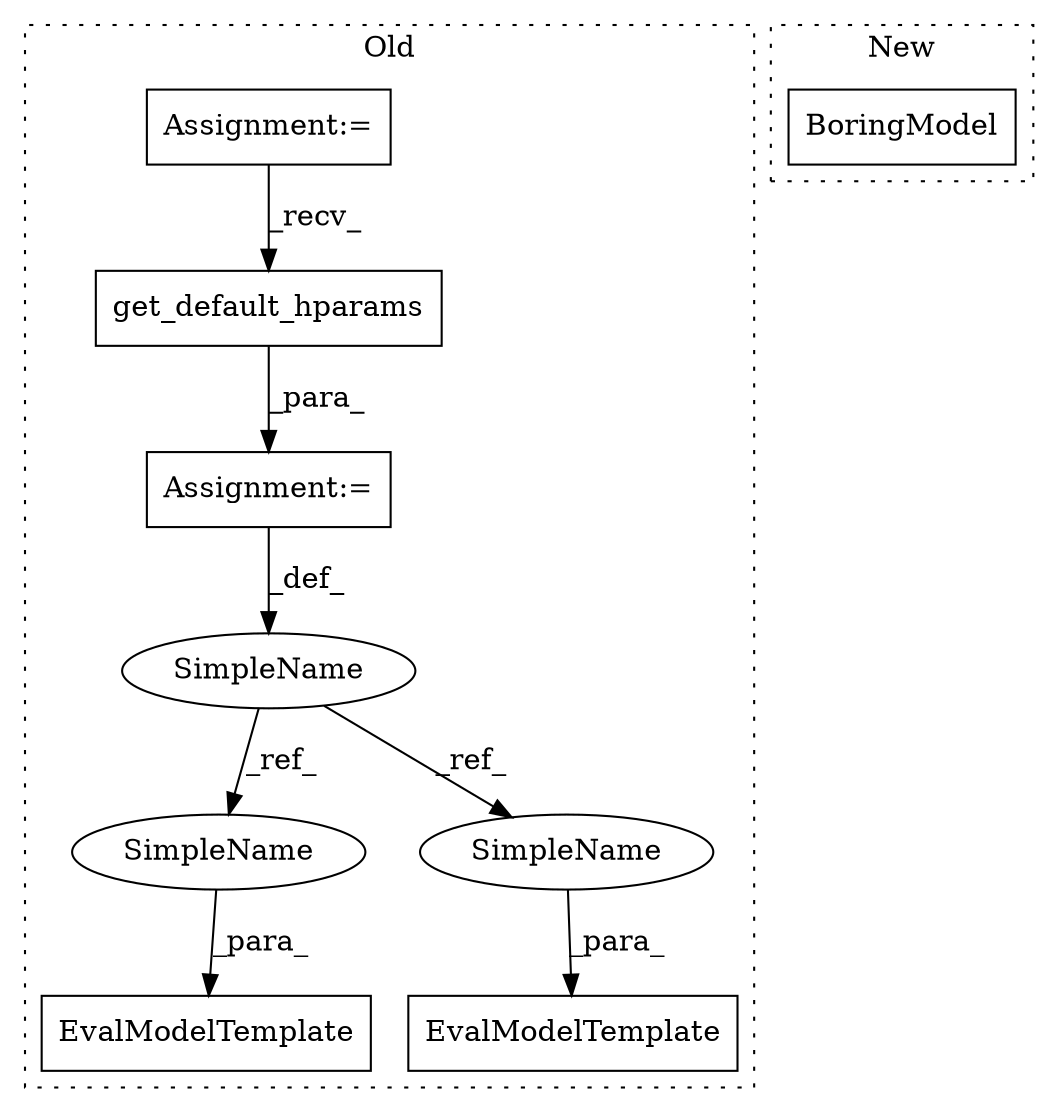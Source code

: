 digraph G {
subgraph cluster0 {
1 [label="EvalModelTemplate" a="32" s="2077,2102" l="18,1" shape="box"];
3 [label="get_default_hparams" a="32" s="932" l="21" shape="box"];
4 [label="Assignment:=" a="7" s="611" l="17" shape="box"];
5 [label="Assignment:=" a="7" s="913" l="1" shape="box"];
6 [label="SimpleName" a="42" s="906" l="7" shape="ellipse"];
7 [label="EvalModelTemplate" a="32" s="965,990" l="18,1" shape="box"];
8 [label="SimpleName" a="42" s="2095" l="7" shape="ellipse"];
9 [label="SimpleName" a="42" s="983" l="7" shape="ellipse"];
label = "Old";
style="dotted";
}
subgraph cluster1 {
2 [label="BoringModel" a="32" s="1791" l="13" shape="box"];
label = "New";
style="dotted";
}
3 -> 5 [label="_para_"];
4 -> 3 [label="_recv_"];
5 -> 6 [label="_def_"];
6 -> 8 [label="_ref_"];
6 -> 9 [label="_ref_"];
8 -> 1 [label="_para_"];
9 -> 7 [label="_para_"];
}